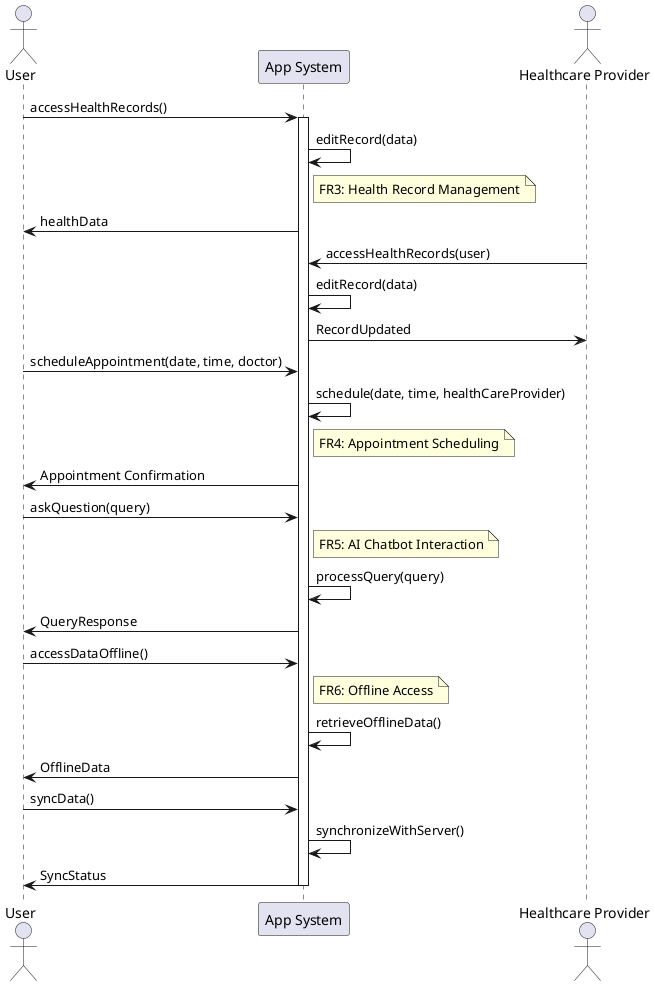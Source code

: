 @startuml
actor User
participant "App System" as App
actor "Healthcare Provider" as Provider

' Functional Requirement: Health Record Management
User -> App : accessHealthRecords()
activate App
App -> App : editRecord(data)
note right of App: FR3: Health Record Management
App -> User : healthData

Provider -> App : accessHealthRecords(user)
App -> App : editRecord(data)
App -> Provider : RecordUpdated

' Functional Requirement: Appointment Scheduling
User -> App : scheduleAppointment(date, time, doctor)
App -> App : schedule(date, time, healthCareProvider)
note right of App: FR4: Appointment Scheduling
App -> User : Appointment Confirmation


' Functional Requirement: AI Chatbot Interaction
User -> App : askQuestion(query)
note right of App: FR5: AI Chatbot Interaction
App -> App : processQuery(query)
App -> User : QueryResponse

' Functional Requirement: Offline Access

User -> App : accessDataOffline()
note right of App: FR6: Offline Access
App -> App : retrieveOfflineData()
App -> User : OfflineData

User -> App : syncData()
App -> App : synchronizeWithServer()
App -> User : SyncStatus


deactivate App
@enduml
